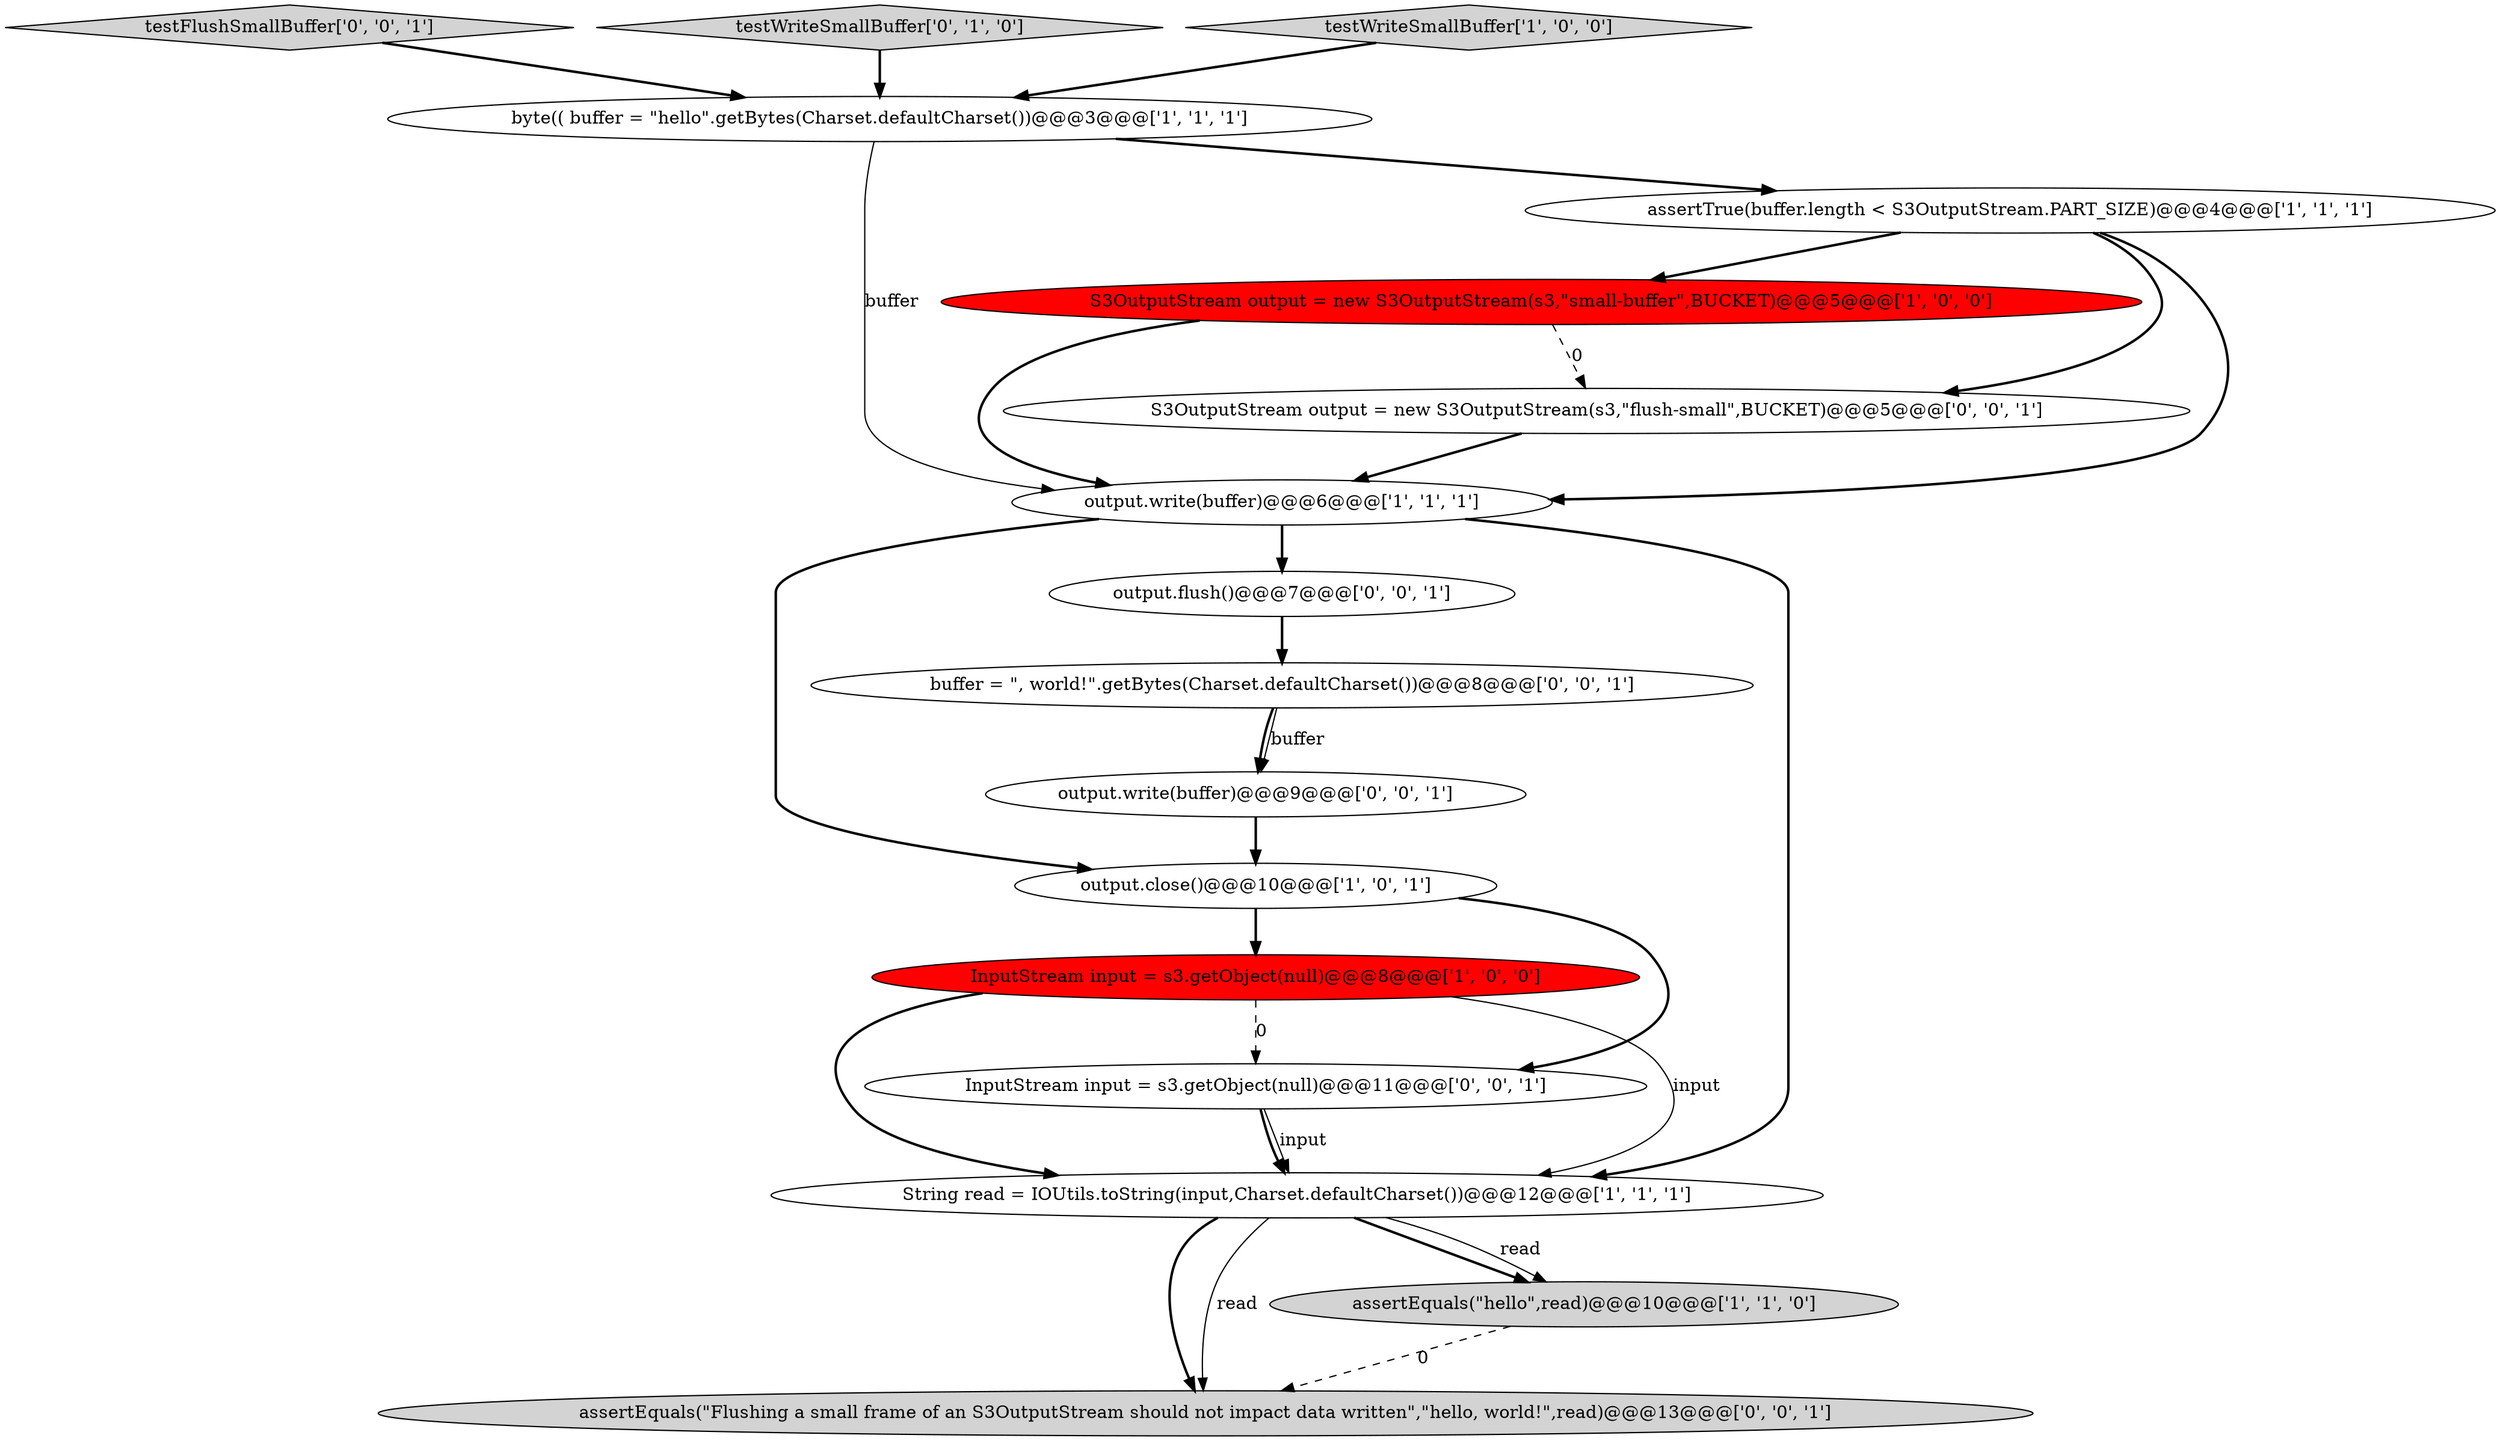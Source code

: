 digraph {
7 [style = filled, label = "byte(( buffer = \"hello\".getBytes(Charset.defaultCharset())@@@3@@@['1', '1', '1']", fillcolor = white, shape = ellipse image = "AAA0AAABBB1BBB"];
11 [style = filled, label = "output.flush()@@@7@@@['0', '0', '1']", fillcolor = white, shape = ellipse image = "AAA0AAABBB3BBB"];
12 [style = filled, label = "testFlushSmallBuffer['0', '0', '1']", fillcolor = lightgray, shape = diamond image = "AAA0AAABBB3BBB"];
8 [style = filled, label = "output.close()@@@10@@@['1', '0', '1']", fillcolor = white, shape = ellipse image = "AAA0AAABBB1BBB"];
13 [style = filled, label = "assertEquals(\"Flushing a small frame of an S3OutputStream should not impact data written\",\"hello, world!\",read)@@@13@@@['0', '0', '1']", fillcolor = lightgray, shape = ellipse image = "AAA0AAABBB3BBB"];
10 [style = filled, label = "S3OutputStream output = new S3OutputStream(s3,\"flush-small\",BUCKET)@@@5@@@['0', '0', '1']", fillcolor = white, shape = ellipse image = "AAA0AAABBB3BBB"];
14 [style = filled, label = "output.write(buffer)@@@9@@@['0', '0', '1']", fillcolor = white, shape = ellipse image = "AAA0AAABBB3BBB"];
4 [style = filled, label = "String read = IOUtils.toString(input,Charset.defaultCharset())@@@12@@@['1', '1', '1']", fillcolor = white, shape = ellipse image = "AAA0AAABBB1BBB"];
0 [style = filled, label = "assertEquals(\"hello\",read)@@@10@@@['1', '1', '0']", fillcolor = lightgray, shape = ellipse image = "AAA0AAABBB1BBB"];
9 [style = filled, label = "testWriteSmallBuffer['0', '1', '0']", fillcolor = lightgray, shape = diamond image = "AAA0AAABBB2BBB"];
15 [style = filled, label = "InputStream input = s3.getObject(null)@@@11@@@['0', '0', '1']", fillcolor = white, shape = ellipse image = "AAA0AAABBB3BBB"];
6 [style = filled, label = "output.write(buffer)@@@6@@@['1', '1', '1']", fillcolor = white, shape = ellipse image = "AAA0AAABBB1BBB"];
3 [style = filled, label = "InputStream input = s3.getObject(null)@@@8@@@['1', '0', '0']", fillcolor = red, shape = ellipse image = "AAA1AAABBB1BBB"];
16 [style = filled, label = "buffer = \", world!\".getBytes(Charset.defaultCharset())@@@8@@@['0', '0', '1']", fillcolor = white, shape = ellipse image = "AAA0AAABBB3BBB"];
1 [style = filled, label = "S3OutputStream output = new S3OutputStream(s3,\"small-buffer\",BUCKET)@@@5@@@['1', '0', '0']", fillcolor = red, shape = ellipse image = "AAA1AAABBB1BBB"];
2 [style = filled, label = "assertTrue(buffer.length < S3OutputStream.PART_SIZE)@@@4@@@['1', '1', '1']", fillcolor = white, shape = ellipse image = "AAA0AAABBB1BBB"];
5 [style = filled, label = "testWriteSmallBuffer['1', '0', '0']", fillcolor = lightgray, shape = diamond image = "AAA0AAABBB1BBB"];
11->16 [style = bold, label=""];
8->15 [style = bold, label=""];
2->6 [style = bold, label=""];
2->1 [style = bold, label=""];
4->13 [style = bold, label=""];
8->3 [style = bold, label=""];
16->14 [style = solid, label="buffer"];
1->10 [style = dashed, label="0"];
7->6 [style = solid, label="buffer"];
9->7 [style = bold, label=""];
2->10 [style = bold, label=""];
3->4 [style = bold, label=""];
10->6 [style = bold, label=""];
12->7 [style = bold, label=""];
4->0 [style = bold, label=""];
6->4 [style = bold, label=""];
4->13 [style = solid, label="read"];
1->6 [style = bold, label=""];
7->2 [style = bold, label=""];
15->4 [style = solid, label="input"];
6->11 [style = bold, label=""];
0->13 [style = dashed, label="0"];
6->8 [style = bold, label=""];
15->4 [style = bold, label=""];
4->0 [style = solid, label="read"];
3->15 [style = dashed, label="0"];
5->7 [style = bold, label=""];
16->14 [style = bold, label=""];
3->4 [style = solid, label="input"];
14->8 [style = bold, label=""];
}
